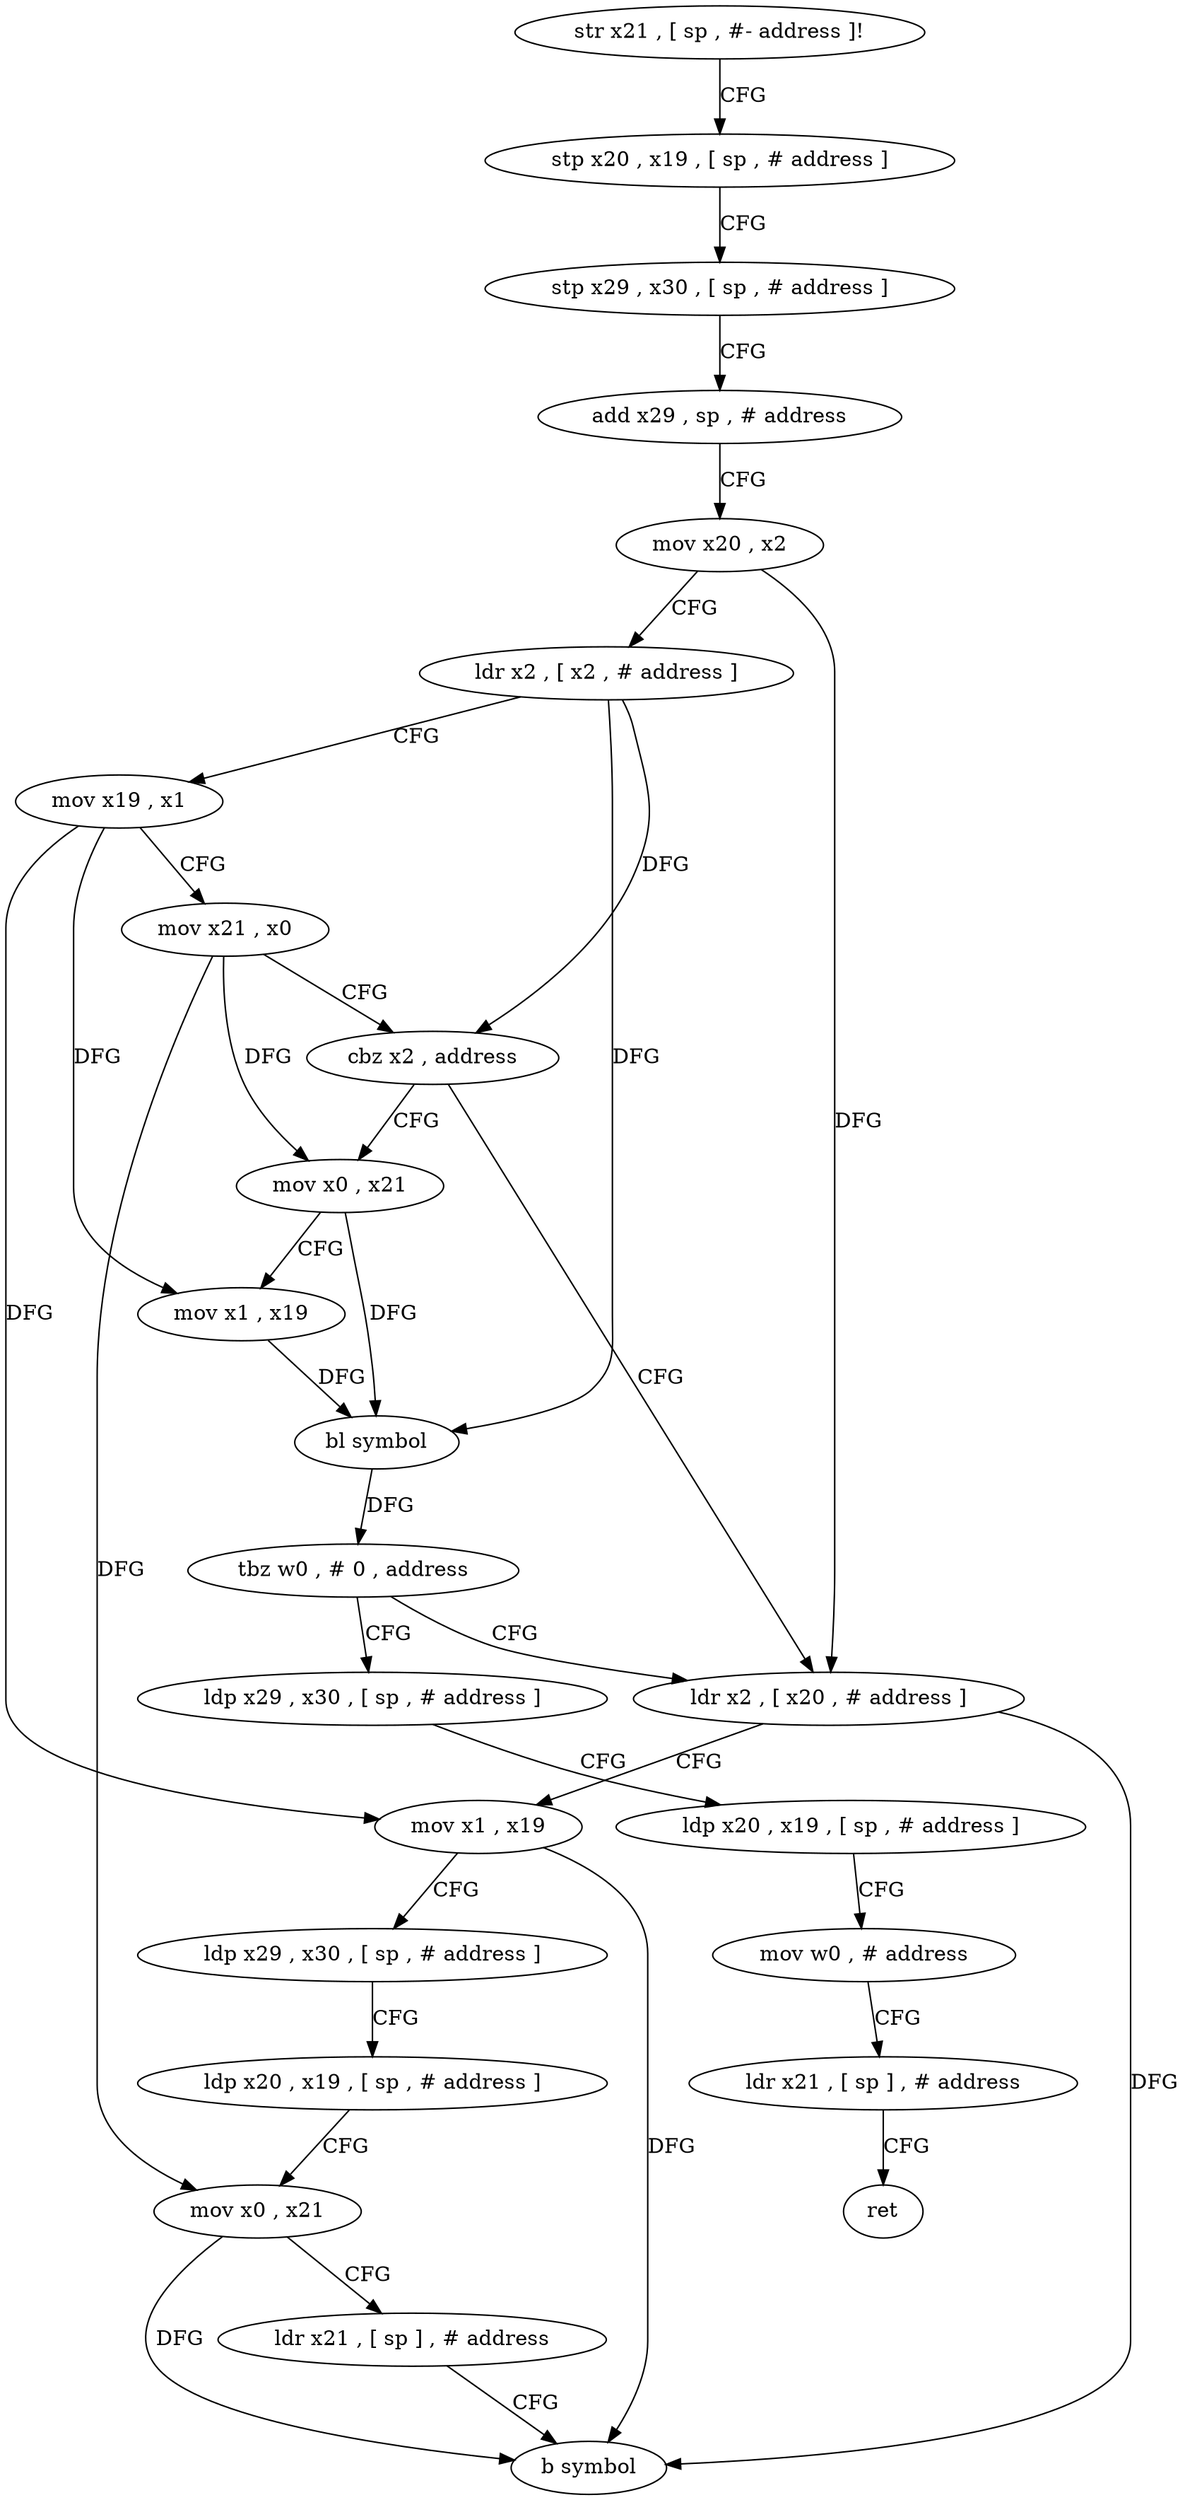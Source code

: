 digraph "func" {
"4215424" [label = "str x21 , [ sp , #- address ]!" ]
"4215428" [label = "stp x20 , x19 , [ sp , # address ]" ]
"4215432" [label = "stp x29 , x30 , [ sp , # address ]" ]
"4215436" [label = "add x29 , sp , # address" ]
"4215440" [label = "mov x20 , x2" ]
"4215444" [label = "ldr x2 , [ x2 , # address ]" ]
"4215448" [label = "mov x19 , x1" ]
"4215452" [label = "mov x21 , x0" ]
"4215456" [label = "cbz x2 , address" ]
"4215496" [label = "ldr x2 , [ x20 , # address ]" ]
"4215460" [label = "mov x0 , x21" ]
"4215500" [label = "mov x1 , x19" ]
"4215504" [label = "ldp x29 , x30 , [ sp , # address ]" ]
"4215508" [label = "ldp x20 , x19 , [ sp , # address ]" ]
"4215512" [label = "mov x0 , x21" ]
"4215516" [label = "ldr x21 , [ sp ] , # address" ]
"4215520" [label = "b symbol" ]
"4215464" [label = "mov x1 , x19" ]
"4215468" [label = "bl symbol" ]
"4215472" [label = "tbz w0 , # 0 , address" ]
"4215476" [label = "ldp x29 , x30 , [ sp , # address ]" ]
"4215480" [label = "ldp x20 , x19 , [ sp , # address ]" ]
"4215484" [label = "mov w0 , # address" ]
"4215488" [label = "ldr x21 , [ sp ] , # address" ]
"4215492" [label = "ret" ]
"4215424" -> "4215428" [ label = "CFG" ]
"4215428" -> "4215432" [ label = "CFG" ]
"4215432" -> "4215436" [ label = "CFG" ]
"4215436" -> "4215440" [ label = "CFG" ]
"4215440" -> "4215444" [ label = "CFG" ]
"4215440" -> "4215496" [ label = "DFG" ]
"4215444" -> "4215448" [ label = "CFG" ]
"4215444" -> "4215456" [ label = "DFG" ]
"4215444" -> "4215468" [ label = "DFG" ]
"4215448" -> "4215452" [ label = "CFG" ]
"4215448" -> "4215500" [ label = "DFG" ]
"4215448" -> "4215464" [ label = "DFG" ]
"4215452" -> "4215456" [ label = "CFG" ]
"4215452" -> "4215512" [ label = "DFG" ]
"4215452" -> "4215460" [ label = "DFG" ]
"4215456" -> "4215496" [ label = "CFG" ]
"4215456" -> "4215460" [ label = "CFG" ]
"4215496" -> "4215500" [ label = "CFG" ]
"4215496" -> "4215520" [ label = "DFG" ]
"4215460" -> "4215464" [ label = "CFG" ]
"4215460" -> "4215468" [ label = "DFG" ]
"4215500" -> "4215504" [ label = "CFG" ]
"4215500" -> "4215520" [ label = "DFG" ]
"4215504" -> "4215508" [ label = "CFG" ]
"4215508" -> "4215512" [ label = "CFG" ]
"4215512" -> "4215516" [ label = "CFG" ]
"4215512" -> "4215520" [ label = "DFG" ]
"4215516" -> "4215520" [ label = "CFG" ]
"4215464" -> "4215468" [ label = "DFG" ]
"4215468" -> "4215472" [ label = "DFG" ]
"4215472" -> "4215496" [ label = "CFG" ]
"4215472" -> "4215476" [ label = "CFG" ]
"4215476" -> "4215480" [ label = "CFG" ]
"4215480" -> "4215484" [ label = "CFG" ]
"4215484" -> "4215488" [ label = "CFG" ]
"4215488" -> "4215492" [ label = "CFG" ]
}
